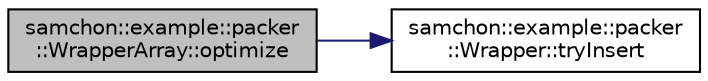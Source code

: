 digraph "samchon::example::packer::WrapperArray::optimize"
{
  edge [fontname="Helvetica",fontsize="10",labelfontname="Helvetica",labelfontsize="10"];
  node [fontname="Helvetica",fontsize="10",shape=record];
  rankdir="LR";
  Node1 [label="samchon::example::packer\l::WrapperArray::optimize",height=0.2,width=0.4,color="black", fillcolor="grey75", style="filled", fontcolor="black"];
  Node1 -> Node2 [color="midnightblue",fontsize="10",style="solid",fontname="Helvetica"];
  Node2 [label="samchon::example::packer\l::Wrapper::tryInsert",height=0.2,width=0.4,color="black", fillcolor="white", style="filled",URL="$dc/d06/classsamchon_1_1example_1_1packer_1_1Wrapper.html#af733c3835fff011e5833102bef1d7081",tooltip="Try to insert a product into the wrapper. "];
}
